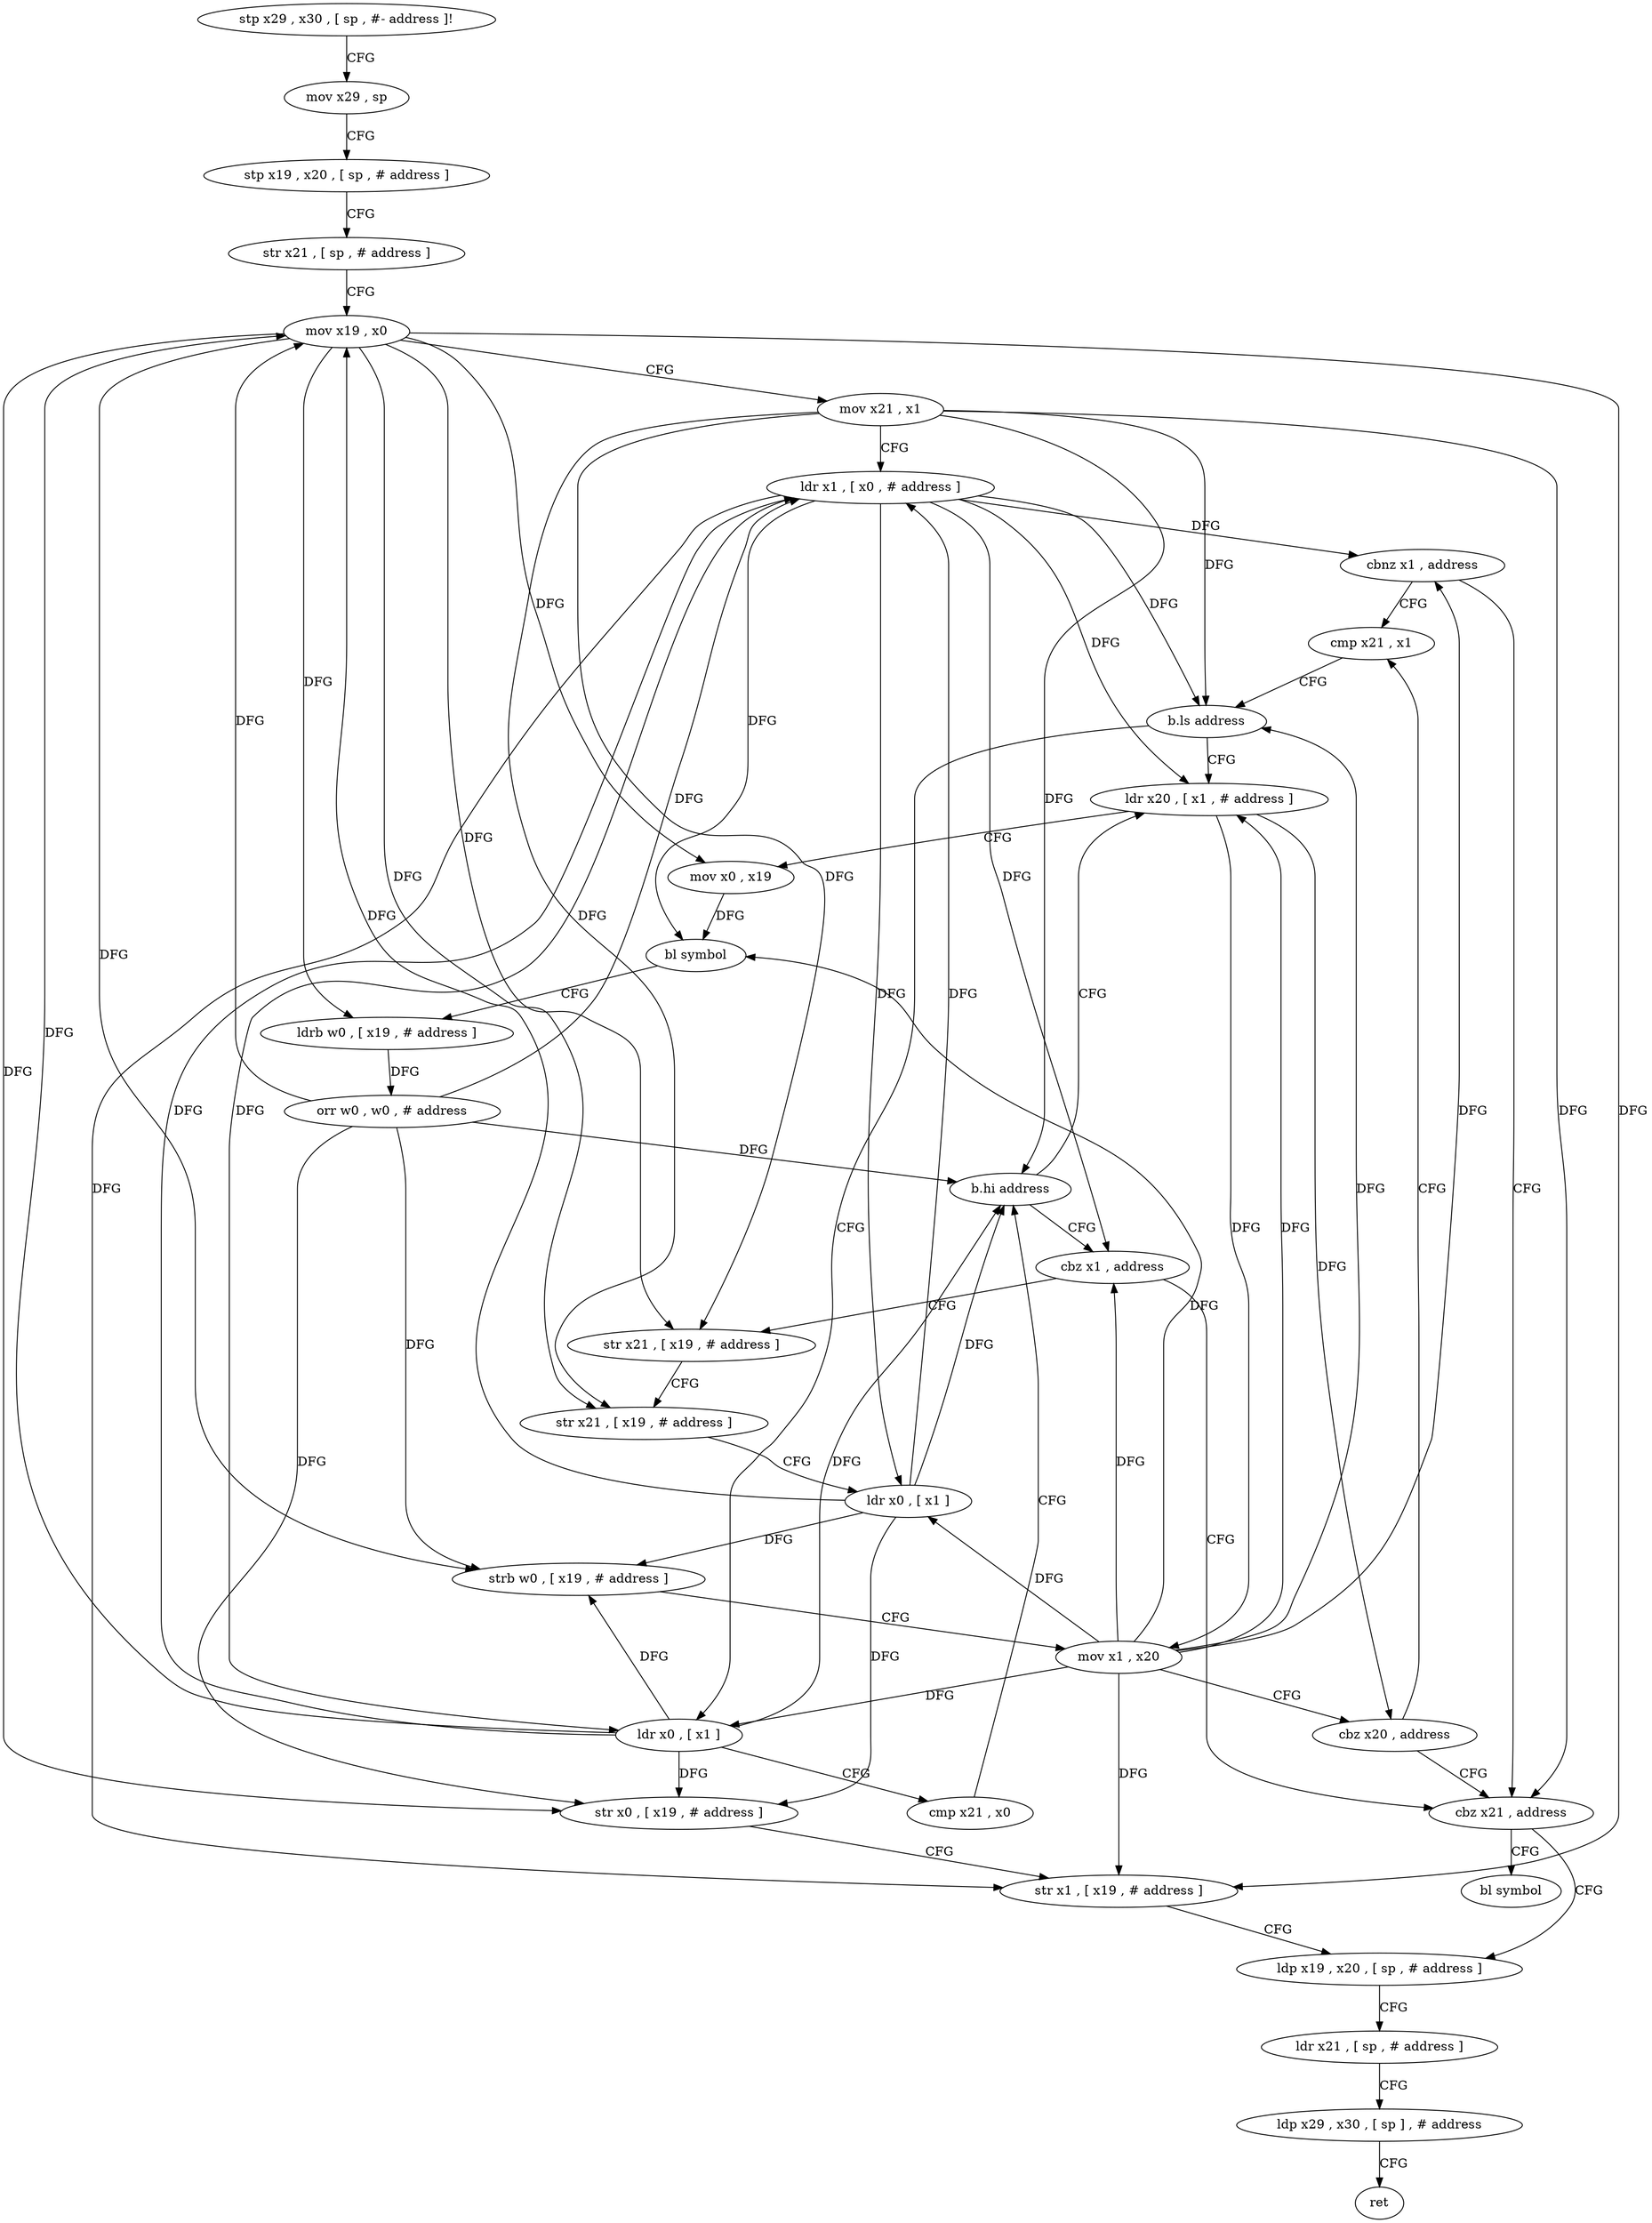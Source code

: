 digraph "func" {
"187284" [label = "stp x29 , x30 , [ sp , #- address ]!" ]
"187288" [label = "mov x29 , sp" ]
"187292" [label = "stp x19 , x20 , [ sp , # address ]" ]
"187296" [label = "str x21 , [ sp , # address ]" ]
"187300" [label = "mov x19 , x0" ]
"187304" [label = "mov x21 , x1" ]
"187308" [label = "ldr x1 , [ x0 , # address ]" ]
"187312" [label = "cbnz x1 , address" ]
"187356" [label = "cmp x21 , x1" ]
"187316" [label = "cbz x21 , address" ]
"187360" [label = "b.ls address" ]
"187324" [label = "ldr x20 , [ x1 , # address ]" ]
"187364" [label = "ldr x0 , [ x1 ]" ]
"187400" [label = "ldp x19 , x20 , [ sp , # address ]" ]
"187320" [label = "bl symbol" ]
"187328" [label = "mov x0 , x19" ]
"187332" [label = "bl symbol" ]
"187336" [label = "ldrb w0 , [ x19 , # address ]" ]
"187340" [label = "orr w0 , w0 , # address" ]
"187344" [label = "strb w0 , [ x19 , # address ]" ]
"187348" [label = "mov x1 , x20" ]
"187352" [label = "cbz x20 , address" ]
"187368" [label = "cmp x21 , x0" ]
"187372" [label = "b.hi address" ]
"187376" [label = "cbz x1 , address" ]
"187404" [label = "ldr x21 , [ sp , # address ]" ]
"187408" [label = "ldp x29 , x30 , [ sp ] , # address" ]
"187412" [label = "ret" ]
"187380" [label = "str x21 , [ x19 , # address ]" ]
"187384" [label = "str x21 , [ x19 , # address ]" ]
"187388" [label = "ldr x0 , [ x1 ]" ]
"187392" [label = "str x0 , [ x19 , # address ]" ]
"187396" [label = "str x1 , [ x19 , # address ]" ]
"187284" -> "187288" [ label = "CFG" ]
"187288" -> "187292" [ label = "CFG" ]
"187292" -> "187296" [ label = "CFG" ]
"187296" -> "187300" [ label = "CFG" ]
"187300" -> "187304" [ label = "CFG" ]
"187300" -> "187328" [ label = "DFG" ]
"187300" -> "187336" [ label = "DFG" ]
"187300" -> "187344" [ label = "DFG" ]
"187300" -> "187380" [ label = "DFG" ]
"187300" -> "187384" [ label = "DFG" ]
"187300" -> "187392" [ label = "DFG" ]
"187300" -> "187396" [ label = "DFG" ]
"187304" -> "187308" [ label = "CFG" ]
"187304" -> "187360" [ label = "DFG" ]
"187304" -> "187316" [ label = "DFG" ]
"187304" -> "187372" [ label = "DFG" ]
"187304" -> "187380" [ label = "DFG" ]
"187304" -> "187384" [ label = "DFG" ]
"187308" -> "187312" [ label = "DFG" ]
"187308" -> "187360" [ label = "DFG" ]
"187308" -> "187324" [ label = "DFG" ]
"187308" -> "187332" [ label = "DFG" ]
"187308" -> "187364" [ label = "DFG" ]
"187308" -> "187376" [ label = "DFG" ]
"187308" -> "187388" [ label = "DFG" ]
"187308" -> "187396" [ label = "DFG" ]
"187312" -> "187356" [ label = "CFG" ]
"187312" -> "187316" [ label = "CFG" ]
"187356" -> "187360" [ label = "CFG" ]
"187316" -> "187400" [ label = "CFG" ]
"187316" -> "187320" [ label = "CFG" ]
"187360" -> "187324" [ label = "CFG" ]
"187360" -> "187364" [ label = "CFG" ]
"187324" -> "187328" [ label = "CFG" ]
"187324" -> "187348" [ label = "DFG" ]
"187324" -> "187352" [ label = "DFG" ]
"187364" -> "187368" [ label = "CFG" ]
"187364" -> "187300" [ label = "DFG" ]
"187364" -> "187308" [ label = "DFG" ]
"187364" -> "187344" [ label = "DFG" ]
"187364" -> "187372" [ label = "DFG" ]
"187364" -> "187392" [ label = "DFG" ]
"187400" -> "187404" [ label = "CFG" ]
"187328" -> "187332" [ label = "DFG" ]
"187332" -> "187336" [ label = "CFG" ]
"187336" -> "187340" [ label = "DFG" ]
"187340" -> "187344" [ label = "DFG" ]
"187340" -> "187300" [ label = "DFG" ]
"187340" -> "187308" [ label = "DFG" ]
"187340" -> "187372" [ label = "DFG" ]
"187340" -> "187392" [ label = "DFG" ]
"187344" -> "187348" [ label = "CFG" ]
"187348" -> "187352" [ label = "CFG" ]
"187348" -> "187312" [ label = "DFG" ]
"187348" -> "187360" [ label = "DFG" ]
"187348" -> "187324" [ label = "DFG" ]
"187348" -> "187332" [ label = "DFG" ]
"187348" -> "187364" [ label = "DFG" ]
"187348" -> "187376" [ label = "DFG" ]
"187348" -> "187388" [ label = "DFG" ]
"187348" -> "187396" [ label = "DFG" ]
"187352" -> "187316" [ label = "CFG" ]
"187352" -> "187356" [ label = "CFG" ]
"187368" -> "187372" [ label = "CFG" ]
"187372" -> "187324" [ label = "CFG" ]
"187372" -> "187376" [ label = "CFG" ]
"187376" -> "187316" [ label = "CFG" ]
"187376" -> "187380" [ label = "CFG" ]
"187404" -> "187408" [ label = "CFG" ]
"187408" -> "187412" [ label = "CFG" ]
"187380" -> "187384" [ label = "CFG" ]
"187384" -> "187388" [ label = "CFG" ]
"187388" -> "187392" [ label = "DFG" ]
"187388" -> "187300" [ label = "DFG" ]
"187388" -> "187308" [ label = "DFG" ]
"187388" -> "187344" [ label = "DFG" ]
"187388" -> "187372" [ label = "DFG" ]
"187392" -> "187396" [ label = "CFG" ]
"187396" -> "187400" [ label = "CFG" ]
}
